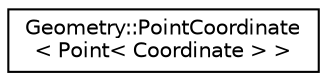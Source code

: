 digraph "Graphical Class Hierarchy"
{
 // LATEX_PDF_SIZE
  edge [fontname="Helvetica",fontsize="10",labelfontname="Helvetica",labelfontsize="10"];
  node [fontname="Helvetica",fontsize="10",shape=record];
  rankdir="LR";
  Node0 [label="Geometry::PointCoordinate\l\< Point\< Coordinate \> \>",height=0.2,width=0.4,color="black", fillcolor="white", style="filled",URL="$structGeometry_1_1PointCoordinate_3_01Point_3_01Coordinate_01_4_01_4.html",tooltip=" "];
}
